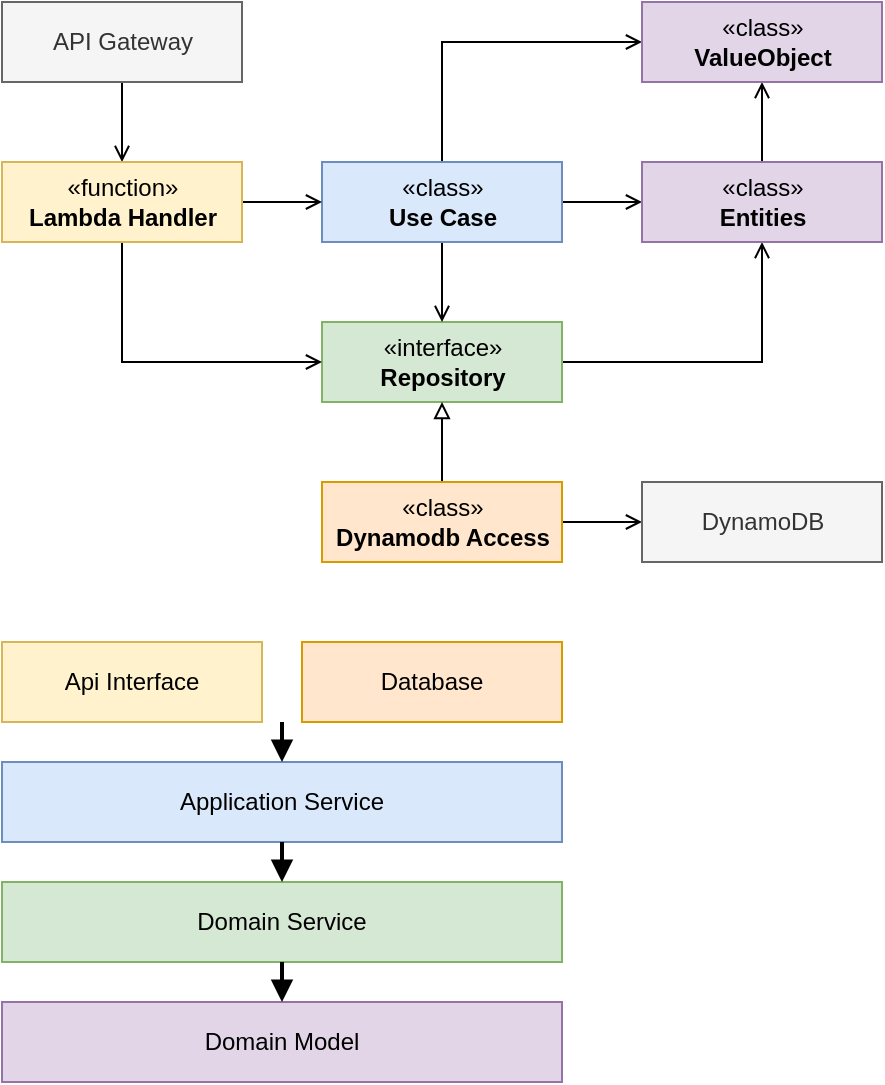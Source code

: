 <mxfile version="12.1.1" type="device" pages="1"><diagram id="nUi_p3aAuAjpqCgYXNyu" name="ページ1"><mxGraphModel dx="526" dy="593" grid="1" gridSize="10" guides="1" tooltips="1" connect="1" arrows="1" fold="1" page="1" pageScale="1" pageWidth="1169" pageHeight="827" math="0" shadow="0"><root><mxCell id="0"/><mxCell id="1" parent="0"/><mxCell id="4EcD8fGmZR5N7JFI_MiS-20" style="edgeStyle=orthogonalEdgeStyle;rounded=0;orthogonalLoop=1;jettySize=auto;html=1;exitX=1;exitY=0.5;exitDx=0;exitDy=0;entryX=0.5;entryY=1;entryDx=0;entryDy=0;endArrow=open;endFill=0;" parent="1" source="4EcD8fGmZR5N7JFI_MiS-4" target="4EcD8fGmZR5N7JFI_MiS-11" edge="1"><mxGeometry relative="1" as="geometry"/></mxCell><mxCell id="4EcD8fGmZR5N7JFI_MiS-4" value="«interface»&lt;br&gt;&lt;b&gt;Repository&lt;/b&gt;" style="html=1;fillColor=#d5e8d4;strokeColor=#82b366;" parent="1" vertex="1"><mxGeometry x="200" y="280" width="120" height="40" as="geometry"/></mxCell><mxCell id="4EcD8fGmZR5N7JFI_MiS-19" style="edgeStyle=orthogonalEdgeStyle;rounded=0;orthogonalLoop=1;jettySize=auto;html=1;exitX=1;exitY=0.5;exitDx=0;exitDy=0;entryX=0;entryY=0.5;entryDx=0;entryDy=0;endArrow=open;endFill=0;" parent="1" source="4EcD8fGmZR5N7JFI_MiS-9" target="4EcD8fGmZR5N7JFI_MiS-11" edge="1"><mxGeometry relative="1" as="geometry"/></mxCell><mxCell id="4EcD8fGmZR5N7JFI_MiS-21" style="edgeStyle=orthogonalEdgeStyle;rounded=0;orthogonalLoop=1;jettySize=auto;html=1;exitX=0.5;exitY=1;exitDx=0;exitDy=0;entryX=0.5;entryY=0;entryDx=0;entryDy=0;endArrow=open;endFill=0;" parent="1" source="4EcD8fGmZR5N7JFI_MiS-9" target="4EcD8fGmZR5N7JFI_MiS-4" edge="1"><mxGeometry relative="1" as="geometry"/></mxCell><mxCell id="4EcD8fGmZR5N7JFI_MiS-42" style="edgeStyle=orthogonalEdgeStyle;rounded=0;orthogonalLoop=1;jettySize=auto;html=1;exitX=0.5;exitY=0;exitDx=0;exitDy=0;entryX=0;entryY=0.5;entryDx=0;entryDy=0;endArrow=open;endFill=0;" parent="1" source="4EcD8fGmZR5N7JFI_MiS-9" target="4EcD8fGmZR5N7JFI_MiS-41" edge="1"><mxGeometry relative="1" as="geometry"/></mxCell><mxCell id="4EcD8fGmZR5N7JFI_MiS-9" value="«class»&lt;br&gt;&lt;b&gt;Use Case&lt;/b&gt;" style="html=1;fillColor=#dae8fc;strokeColor=#6c8ebf;" parent="1" vertex="1"><mxGeometry x="200" y="200" width="120" height="40" as="geometry"/></mxCell><mxCell id="4EcD8fGmZR5N7JFI_MiS-43" style="edgeStyle=orthogonalEdgeStyle;rounded=0;orthogonalLoop=1;jettySize=auto;html=1;exitX=0.5;exitY=0;exitDx=0;exitDy=0;entryX=0.5;entryY=1;entryDx=0;entryDy=0;endArrow=open;endFill=0;" parent="1" source="4EcD8fGmZR5N7JFI_MiS-11" target="4EcD8fGmZR5N7JFI_MiS-41" edge="1"><mxGeometry relative="1" as="geometry"/></mxCell><mxCell id="4EcD8fGmZR5N7JFI_MiS-11" value="«class»&lt;br&gt;&lt;b&gt;Entities&lt;/b&gt;" style="html=1;fillColor=#e1d5e7;strokeColor=#9673a6;" parent="1" vertex="1"><mxGeometry x="360" y="200" width="120" height="40" as="geometry"/></mxCell><mxCell id="4EcD8fGmZR5N7JFI_MiS-22" style="edgeStyle=orthogonalEdgeStyle;rounded=0;orthogonalLoop=1;jettySize=auto;html=1;exitX=0.5;exitY=0;exitDx=0;exitDy=0;entryX=0.5;entryY=1;entryDx=0;entryDy=0;endArrow=block;endFill=0;" parent="1" source="4EcD8fGmZR5N7JFI_MiS-12" target="4EcD8fGmZR5N7JFI_MiS-4" edge="1"><mxGeometry relative="1" as="geometry"/></mxCell><mxCell id="4EcD8fGmZR5N7JFI_MiS-23" style="edgeStyle=orthogonalEdgeStyle;rounded=0;orthogonalLoop=1;jettySize=auto;html=1;exitX=1;exitY=0.5;exitDx=0;exitDy=0;entryX=0;entryY=0.5;entryDx=0;entryDy=0;endArrow=open;endFill=0;" parent="1" source="4EcD8fGmZR5N7JFI_MiS-12" target="4EcD8fGmZR5N7JFI_MiS-13" edge="1"><mxGeometry relative="1" as="geometry"/></mxCell><mxCell id="4EcD8fGmZR5N7JFI_MiS-12" value="«class»&lt;br&gt;&lt;b&gt;Dynamodb Access&lt;/b&gt;" style="html=1;fillColor=#ffe6cc;strokeColor=#d79b00;" parent="1" vertex="1"><mxGeometry x="200" y="360" width="120" height="40" as="geometry"/></mxCell><mxCell id="4EcD8fGmZR5N7JFI_MiS-13" value="DynamoDB" style="html=1;fillColor=#f5f5f5;strokeColor=#666666;fontColor=#333333;" parent="1" vertex="1"><mxGeometry x="360" y="360" width="120" height="40" as="geometry"/></mxCell><mxCell id="4EcD8fGmZR5N7JFI_MiS-17" style="edgeStyle=orthogonalEdgeStyle;rounded=0;orthogonalLoop=1;jettySize=auto;html=1;exitX=0.5;exitY=1;exitDx=0;exitDy=0;entryX=0.5;entryY=0;entryDx=0;entryDy=0;endArrow=open;endFill=0;" parent="1" source="4EcD8fGmZR5N7JFI_MiS-14" target="4EcD8fGmZR5N7JFI_MiS-16" edge="1"><mxGeometry relative="1" as="geometry"/></mxCell><mxCell id="4EcD8fGmZR5N7JFI_MiS-14" value="API Gateway" style="html=1;fillColor=#f5f5f5;strokeColor=#666666;fontColor=#333333;" parent="1" vertex="1"><mxGeometry x="40" y="120" width="120" height="40" as="geometry"/></mxCell><mxCell id="4EcD8fGmZR5N7JFI_MiS-18" style="edgeStyle=orthogonalEdgeStyle;rounded=0;orthogonalLoop=1;jettySize=auto;html=1;exitX=1;exitY=0.5;exitDx=0;exitDy=0;endArrow=open;endFill=0;" parent="1" source="4EcD8fGmZR5N7JFI_MiS-16" target="4EcD8fGmZR5N7JFI_MiS-9" edge="1"><mxGeometry relative="1" as="geometry"/></mxCell><mxCell id="4EcD8fGmZR5N7JFI_MiS-27" style="edgeStyle=orthogonalEdgeStyle;rounded=0;orthogonalLoop=1;jettySize=auto;html=1;exitX=0.5;exitY=1;exitDx=0;exitDy=0;entryX=0;entryY=0.5;entryDx=0;entryDy=0;endArrow=open;endFill=0;" parent="1" source="4EcD8fGmZR5N7JFI_MiS-16" target="4EcD8fGmZR5N7JFI_MiS-4" edge="1"><mxGeometry relative="1" as="geometry"/></mxCell><mxCell id="4EcD8fGmZR5N7JFI_MiS-16" value="«function»&lt;br&gt;&lt;b&gt;Lambda Handler&lt;/b&gt;" style="html=1;fillColor=#fff2cc;strokeColor=#d6b656;" parent="1" vertex="1"><mxGeometry x="40" y="200" width="120" height="40" as="geometry"/></mxCell><mxCell id="4EcD8fGmZR5N7JFI_MiS-38" value="Application Service" style="rounded=0;whiteSpace=wrap;html=1;fillColor=#dae8fc;strokeColor=#6c8ebf;" parent="1" vertex="1"><mxGeometry x="40" y="500" width="280" height="40" as="geometry"/></mxCell><mxCell id="4EcD8fGmZR5N7JFI_MiS-39" value="Domain Service" style="rounded=0;whiteSpace=wrap;html=1;fillColor=#d5e8d4;strokeColor=#82b366;" parent="1" vertex="1"><mxGeometry x="40" y="560" width="280" height="40" as="geometry"/></mxCell><mxCell id="4EcD8fGmZR5N7JFI_MiS-40" value="Domain Model" style="rounded=0;whiteSpace=wrap;html=1;fillColor=#e1d5e7;strokeColor=#9673a6;" parent="1" vertex="1"><mxGeometry x="40" y="620" width="280" height="40" as="geometry"/></mxCell><mxCell id="4EcD8fGmZR5N7JFI_MiS-41" value="«class»&lt;br&gt;&lt;b&gt;ValueObject&lt;/b&gt;" style="html=1;fillColor=#e1d5e7;strokeColor=#9673a6;" parent="1" vertex="1"><mxGeometry x="360" y="120" width="120" height="40" as="geometry"/></mxCell><mxCell id="bkkzEyVqzGulHZ8YbPTY-1" value="" style="group" vertex="1" connectable="0" parent="1"><mxGeometry x="40" y="440" width="280" height="40" as="geometry"/></mxCell><mxCell id="4EcD8fGmZR5N7JFI_MiS-36" value="Api Interface" style="rounded=0;whiteSpace=wrap;html=1;fillColor=#fff2cc;strokeColor=#d6b656;" parent="bkkzEyVqzGulHZ8YbPTY-1" vertex="1"><mxGeometry width="130" height="40" as="geometry"/></mxCell><mxCell id="4EcD8fGmZR5N7JFI_MiS-37" value="Database" style="rounded=0;whiteSpace=wrap;html=1;fillColor=#ffe6cc;strokeColor=#d79b00;" parent="bkkzEyVqzGulHZ8YbPTY-1" vertex="1"><mxGeometry x="150" width="130" height="40" as="geometry"/></mxCell><mxCell id="bkkzEyVqzGulHZ8YbPTY-2" value="" style="endArrow=block;html=1;strokeWidth=2;endFill=1;" edge="1" parent="1" target="4EcD8fGmZR5N7JFI_MiS-38"><mxGeometry width="50" height="50" relative="1" as="geometry"><mxPoint x="180" y="480" as="sourcePoint"/><mxPoint x="90" y="680" as="targetPoint"/></mxGeometry></mxCell><mxCell id="bkkzEyVqzGulHZ8YbPTY-3" value="" style="endArrow=block;html=1;strokeWidth=2;endFill=1;exitX=0.5;exitY=1;exitDx=0;exitDy=0;entryX=0.5;entryY=0;entryDx=0;entryDy=0;" edge="1" parent="1" source="4EcD8fGmZR5N7JFI_MiS-38" target="4EcD8fGmZR5N7JFI_MiS-39"><mxGeometry width="50" height="50" relative="1" as="geometry"><mxPoint x="190" y="490" as="sourcePoint"/><mxPoint x="190" y="510" as="targetPoint"/></mxGeometry></mxCell><mxCell id="bkkzEyVqzGulHZ8YbPTY-4" value="" style="endArrow=block;html=1;strokeWidth=2;endFill=1;entryX=0.5;entryY=0;entryDx=0;entryDy=0;exitX=0.5;exitY=1;exitDx=0;exitDy=0;" edge="1" parent="1" source="4EcD8fGmZR5N7JFI_MiS-39" target="4EcD8fGmZR5N7JFI_MiS-40"><mxGeometry width="50" height="50" relative="1" as="geometry"><mxPoint x="200" y="500" as="sourcePoint"/><mxPoint x="200" y="520" as="targetPoint"/></mxGeometry></mxCell></root></mxGraphModel></diagram></mxfile>